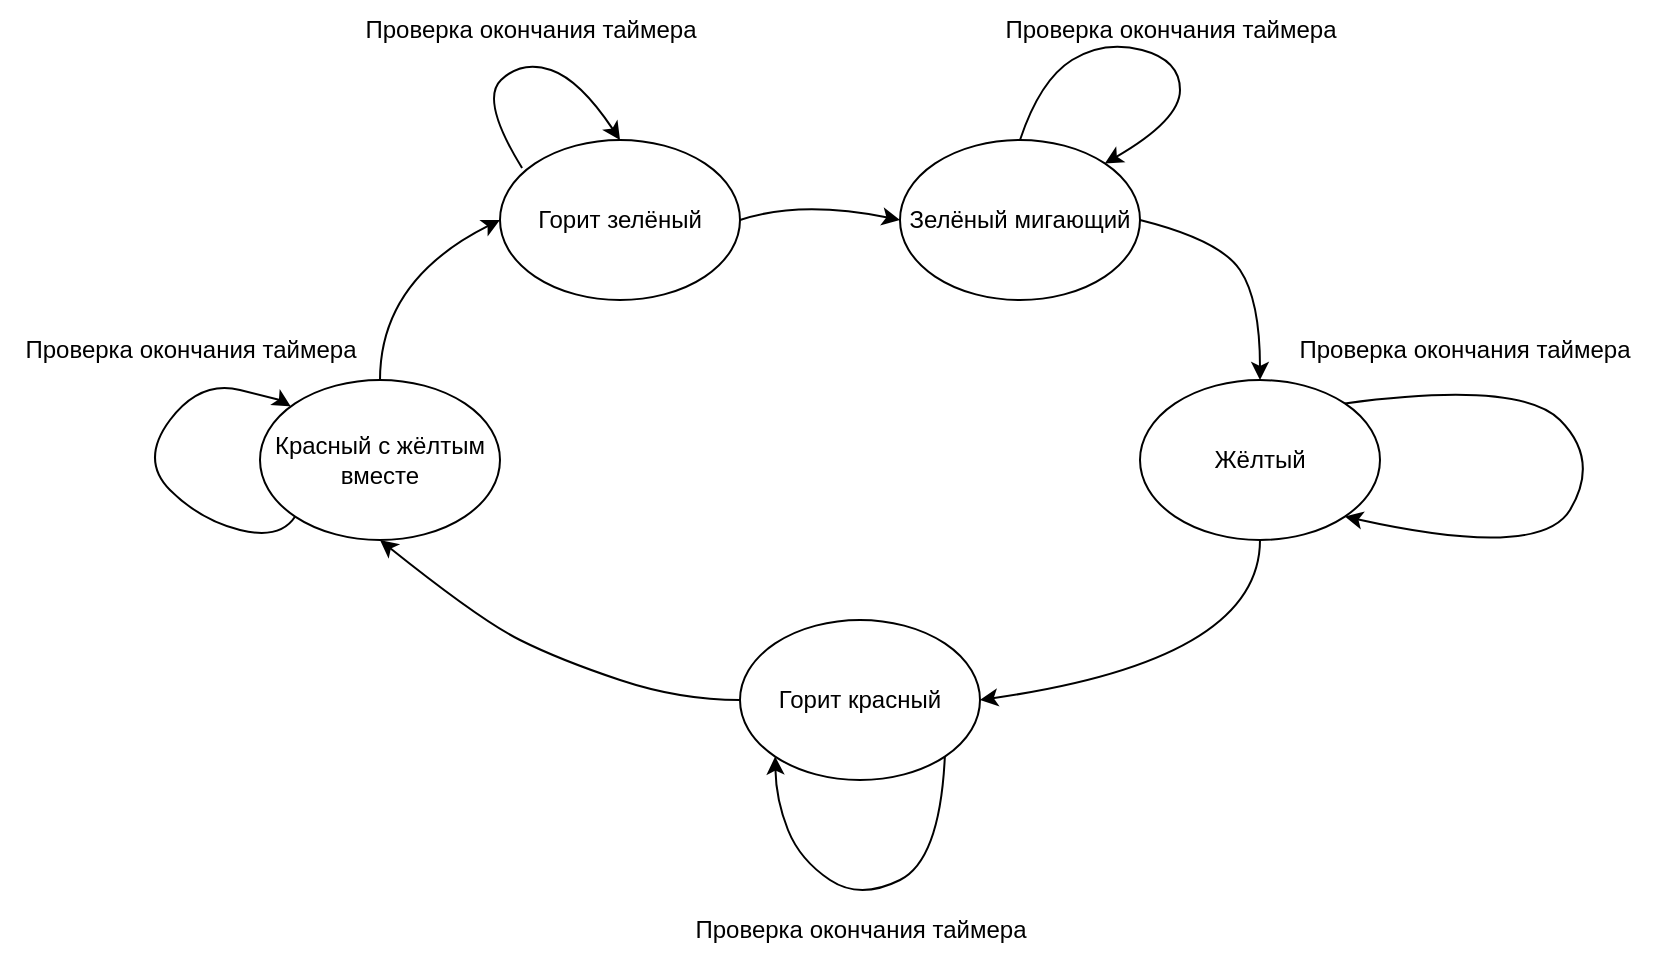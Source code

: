 <mxfile version="20.3.0" type="device"><diagram id="bvKWsWnQlB2reWRYtqZQ" name="Страница 1"><mxGraphModel dx="1422" dy="905" grid="1" gridSize="10" guides="1" tooltips="1" connect="1" arrows="1" fold="1" page="1" pageScale="1" pageWidth="827" pageHeight="1169" math="0" shadow="0"><root><mxCell id="0"/><mxCell id="1" parent="0"/><mxCell id="p1KftzYK5_M58ApMgMXa-2" value="Горит зелёный" style="ellipse;whiteSpace=wrap;html=1;" vertex="1" parent="1"><mxGeometry x="250" y="120" width="120" height="80" as="geometry"/></mxCell><mxCell id="p1KftzYK5_M58ApMgMXa-3" value="Зелёный мигающий" style="ellipse;whiteSpace=wrap;html=1;" vertex="1" parent="1"><mxGeometry x="450" y="120" width="120" height="80" as="geometry"/></mxCell><mxCell id="p1KftzYK5_M58ApMgMXa-4" value="Жёлтый" style="ellipse;whiteSpace=wrap;html=1;" vertex="1" parent="1"><mxGeometry x="570" y="240" width="120" height="80" as="geometry"/></mxCell><mxCell id="p1KftzYK5_M58ApMgMXa-5" value="Горит красный" style="ellipse;whiteSpace=wrap;html=1;" vertex="1" parent="1"><mxGeometry x="370" y="360" width="120" height="80" as="geometry"/></mxCell><mxCell id="p1KftzYK5_M58ApMgMXa-6" value="Красный с жёлтым вместе" style="ellipse;whiteSpace=wrap;html=1;" vertex="1" parent="1"><mxGeometry x="130" y="240" width="120" height="80" as="geometry"/></mxCell><mxCell id="p1KftzYK5_M58ApMgMXa-8" value="" style="curved=1;endArrow=classic;html=1;rounded=0;entryX=0;entryY=0.5;entryDx=0;entryDy=0;" edge="1" parent="1" target="p1KftzYK5_M58ApMgMXa-3"><mxGeometry width="50" height="50" relative="1" as="geometry"><mxPoint x="370" y="160" as="sourcePoint"/><mxPoint x="420" y="110" as="targetPoint"/><Array as="points"><mxPoint x="400" y="150"/></Array></mxGeometry></mxCell><mxCell id="p1KftzYK5_M58ApMgMXa-9" value="" style="curved=1;endArrow=classic;html=1;rounded=0;entryX=0.5;entryY=0;entryDx=0;entryDy=0;" edge="1" parent="1" target="p1KftzYK5_M58ApMgMXa-4"><mxGeometry width="50" height="50" relative="1" as="geometry"><mxPoint x="570" y="160" as="sourcePoint"/><mxPoint x="620" y="110" as="targetPoint"/><Array as="points"><mxPoint x="610" y="170"/><mxPoint x="630" y="200"/></Array></mxGeometry></mxCell><mxCell id="p1KftzYK5_M58ApMgMXa-10" value="" style="curved=1;endArrow=classic;html=1;rounded=0;exitX=0.5;exitY=1;exitDx=0;exitDy=0;entryX=1;entryY=0.5;entryDx=0;entryDy=0;" edge="1" parent="1" source="p1KftzYK5_M58ApMgMXa-4" target="p1KftzYK5_M58ApMgMXa-5"><mxGeometry width="50" height="50" relative="1" as="geometry"><mxPoint x="570" y="420" as="sourcePoint"/><mxPoint x="620" y="370" as="targetPoint"/><Array as="points"><mxPoint x="630" y="380"/></Array></mxGeometry></mxCell><mxCell id="p1KftzYK5_M58ApMgMXa-11" value="" style="curved=1;endArrow=classic;html=1;rounded=0;exitX=0;exitY=0.5;exitDx=0;exitDy=0;entryX=0.5;entryY=1;entryDx=0;entryDy=0;" edge="1" parent="1" source="p1KftzYK5_M58ApMgMXa-5" target="p1KftzYK5_M58ApMgMXa-6"><mxGeometry width="50" height="50" relative="1" as="geometry"><mxPoint x="290" y="400" as="sourcePoint"/><mxPoint x="340" y="350" as="targetPoint"/><Array as="points"><mxPoint x="340" y="400"/><mxPoint x="280" y="380"/><mxPoint x="240" y="360"/></Array></mxGeometry></mxCell><mxCell id="p1KftzYK5_M58ApMgMXa-12" value="" style="curved=1;endArrow=classic;html=1;rounded=0;exitX=0.5;exitY=0;exitDx=0;exitDy=0;entryX=0;entryY=0.5;entryDx=0;entryDy=0;" edge="1" parent="1" source="p1KftzYK5_M58ApMgMXa-6" target="p1KftzYK5_M58ApMgMXa-2"><mxGeometry width="50" height="50" relative="1" as="geometry"><mxPoint x="190" y="190" as="sourcePoint"/><mxPoint x="230" y="140" as="targetPoint"/><Array as="points"><mxPoint x="190" y="190"/></Array></mxGeometry></mxCell><mxCell id="p1KftzYK5_M58ApMgMXa-13" value="" style="curved=1;endArrow=classic;html=1;rounded=0;exitX=0;exitY=1;exitDx=0;exitDy=0;" edge="1" parent="1" source="p1KftzYK5_M58ApMgMXa-6" target="p1KftzYK5_M58ApMgMXa-6"><mxGeometry width="50" height="50" relative="1" as="geometry"><mxPoint x="110" y="300" as="sourcePoint"/><mxPoint x="160" y="250" as="targetPoint"/><Array as="points"><mxPoint x="140" y="320"/><mxPoint x="100" y="310"/><mxPoint x="70" y="280"/><mxPoint x="100" y="240"/><mxPoint x="140" y="250"/></Array></mxGeometry></mxCell><mxCell id="p1KftzYK5_M58ApMgMXa-14" value="" style="curved=1;endArrow=classic;html=1;rounded=0;exitX=0.092;exitY=0.175;exitDx=0;exitDy=0;exitPerimeter=0;entryX=0.5;entryY=0;entryDx=0;entryDy=0;" edge="1" parent="1" source="p1KftzYK5_M58ApMgMXa-2" target="p1KftzYK5_M58ApMgMXa-2"><mxGeometry width="50" height="50" relative="1" as="geometry"><mxPoint x="250" y="150" as="sourcePoint"/><mxPoint x="300" y="100" as="targetPoint"/><Array as="points"><mxPoint x="240" y="100"/><mxPoint x="261" y="80"/><mxPoint x="290" y="90"/></Array></mxGeometry></mxCell><mxCell id="p1KftzYK5_M58ApMgMXa-15" value="" style="curved=1;endArrow=classic;html=1;rounded=0;exitX=0.5;exitY=0;exitDx=0;exitDy=0;entryX=1;entryY=0;entryDx=0;entryDy=0;" edge="1" parent="1" source="p1KftzYK5_M58ApMgMXa-3" target="p1KftzYK5_M58ApMgMXa-3"><mxGeometry width="50" height="50" relative="1" as="geometry"><mxPoint x="530" y="120" as="sourcePoint"/><mxPoint x="580" y="140" as="targetPoint"/><Array as="points"><mxPoint x="520" y="90"/><mxPoint x="552" y="70"/><mxPoint x="590" y="80"/><mxPoint x="590" y="110"/></Array></mxGeometry></mxCell><mxCell id="p1KftzYK5_M58ApMgMXa-16" value="" style="curved=1;endArrow=classic;html=1;rounded=0;exitX=1;exitY=0;exitDx=0;exitDy=0;entryX=1;entryY=1;entryDx=0;entryDy=0;" edge="1" parent="1" source="p1KftzYK5_M58ApMgMXa-4" target="p1KftzYK5_M58ApMgMXa-4"><mxGeometry width="50" height="50" relative="1" as="geometry"><mxPoint x="720" y="230" as="sourcePoint"/><mxPoint x="700" y="320" as="targetPoint"/><Array as="points"><mxPoint x="760" y="240"/><mxPoint x="800" y="280"/><mxPoint x="770" y="330"/></Array></mxGeometry></mxCell><mxCell id="p1KftzYK5_M58ApMgMXa-17" value="" style="curved=1;endArrow=classic;html=1;rounded=0;entryX=0;entryY=1;entryDx=0;entryDy=0;exitX=1;exitY=1;exitDx=0;exitDy=0;" edge="1" parent="1" source="p1KftzYK5_M58ApMgMXa-5" target="p1KftzYK5_M58ApMgMXa-5"><mxGeometry width="50" height="50" relative="1" as="geometry"><mxPoint x="440" y="560" as="sourcePoint"/><mxPoint x="490" y="510" as="targetPoint"/><Array as="points"><mxPoint x="470" y="480"/><mxPoint x="430" y="500"/><mxPoint x="400" y="480"/><mxPoint x="388" y="450"/></Array></mxGeometry></mxCell><mxCell id="p1KftzYK5_M58ApMgMXa-18" value="Проверка окончания таймера" style="text;html=1;align=center;verticalAlign=middle;resizable=0;points=[];autosize=1;strokeColor=none;fillColor=none;" vertex="1" parent="1"><mxGeometry x="170" y="50" width="190" height="30" as="geometry"/></mxCell><mxCell id="p1KftzYK5_M58ApMgMXa-20" value="Проверка окончания таймера" style="text;html=1;align=center;verticalAlign=middle;resizable=0;points=[];autosize=1;strokeColor=none;fillColor=none;" vertex="1" parent="1"><mxGeometry x="490" y="50" width="190" height="30" as="geometry"/></mxCell><mxCell id="p1KftzYK5_M58ApMgMXa-21" value="Проверка окончания таймера" style="text;html=1;align=center;verticalAlign=middle;resizable=0;points=[];autosize=1;strokeColor=none;fillColor=none;" vertex="1" parent="1"><mxGeometry x="637" y="210" width="190" height="30" as="geometry"/></mxCell><mxCell id="p1KftzYK5_M58ApMgMXa-22" value="Проверка окончания таймера" style="text;html=1;align=center;verticalAlign=middle;resizable=0;points=[];autosize=1;strokeColor=none;fillColor=none;" vertex="1" parent="1"><mxGeometry y="210" width="190" height="30" as="geometry"/></mxCell><mxCell id="p1KftzYK5_M58ApMgMXa-23" value="Проверка окончания таймера" style="text;html=1;align=center;verticalAlign=middle;resizable=0;points=[];autosize=1;strokeColor=none;fillColor=none;" vertex="1" parent="1"><mxGeometry x="335" y="500" width="190" height="30" as="geometry"/></mxCell></root></mxGraphModel></diagram></mxfile>
